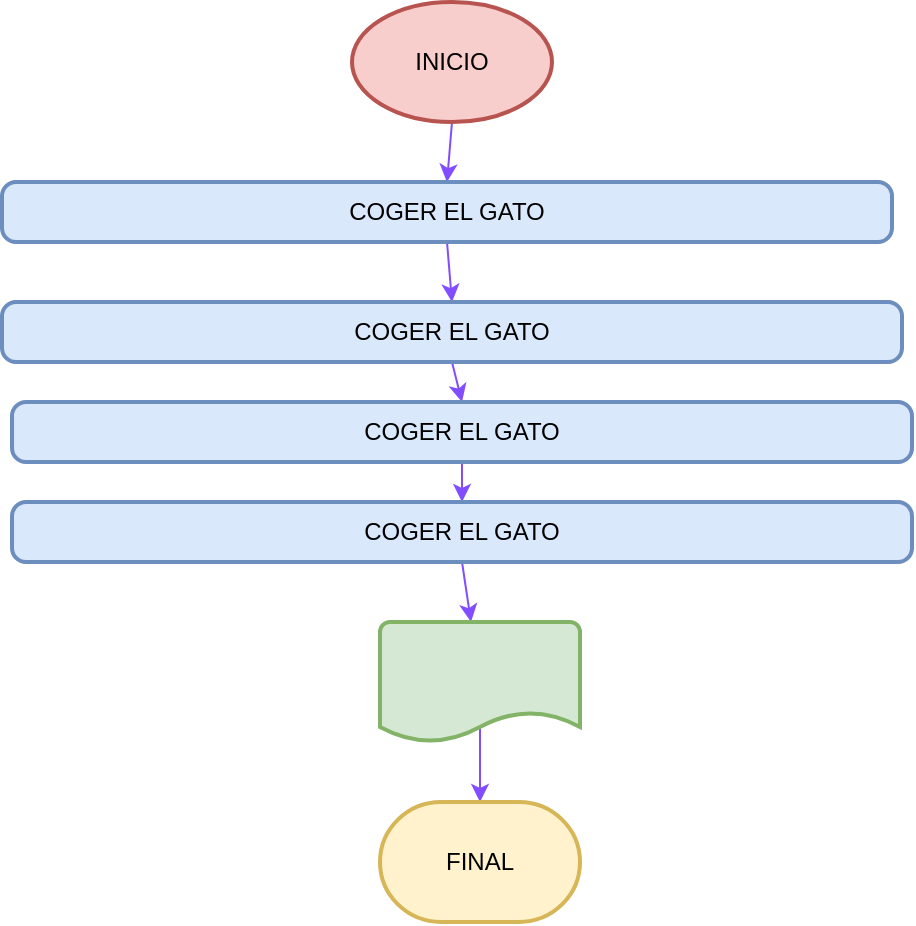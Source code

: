 <mxfile version="20.4.0" type="device"><diagram id="CgLkmT2_l1wzTWauVcGk" name="Página-1"><mxGraphModel dx="1422" dy="737" grid="1" gridSize="10" guides="1" tooltips="1" connect="1" arrows="1" fold="1" page="1" pageScale="1" pageWidth="827" pageHeight="1169" math="0" shadow="0"><root><mxCell id="0"/><mxCell id="1" parent="0"/><mxCell id="XykE9Nq_CFhD8wJqnqmb-4" style="rounded=0;orthogonalLoop=1;jettySize=auto;html=1;exitX=0.5;exitY=1;exitDx=0;exitDy=0;exitPerimeter=0;entryX=0.5;entryY=0;entryDx=0;entryDy=0;strokeColor=#824DFF;" parent="1" source="XykE9Nq_CFhD8wJqnqmb-1" target="XykE9Nq_CFhD8wJqnqmb-3" edge="1"><mxGeometry relative="1" as="geometry"/></mxCell><mxCell id="XykE9Nq_CFhD8wJqnqmb-1" value="INICIO" style="strokeWidth=2;html=1;shape=mxgraph.flowchart.start_1;whiteSpace=wrap;fillColor=#f8cecc;strokeColor=#b85450;" parent="1" vertex="1"><mxGeometry x="400" y="60" width="100" height="60" as="geometry"/></mxCell><mxCell id="XykE9Nq_CFhD8wJqnqmb-10" style="edgeStyle=none;rounded=0;orthogonalLoop=1;jettySize=auto;html=1;exitX=0.5;exitY=1;exitDx=0;exitDy=0;entryX=0.5;entryY=0;entryDx=0;entryDy=0;strokeColor=#824DFF;" parent="1" source="XykE9Nq_CFhD8wJqnqmb-3" target="XykE9Nq_CFhD8wJqnqmb-7" edge="1"><mxGeometry relative="1" as="geometry"/></mxCell><mxCell id="XykE9Nq_CFhD8wJqnqmb-3" value="COGER EL GATO" style="rounded=1;whiteSpace=wrap;html=1;absoluteArcSize=1;arcSize=14;strokeWidth=2;fillColor=#dae8fc;strokeColor=#6c8ebf;" parent="1" vertex="1"><mxGeometry x="225" y="150" width="445" height="30" as="geometry"/></mxCell><mxCell id="XykE9Nq_CFhD8wJqnqmb-12" style="edgeStyle=none;rounded=0;orthogonalLoop=1;jettySize=auto;html=1;exitX=0.5;exitY=1;exitDx=0;exitDy=0;entryX=0.5;entryY=0;entryDx=0;entryDy=0;strokeColor=#824DFF;" parent="1" source="XykE9Nq_CFhD8wJqnqmb-7" target="XykE9Nq_CFhD8wJqnqmb-8" edge="1"><mxGeometry relative="1" as="geometry"/></mxCell><mxCell id="XykE9Nq_CFhD8wJqnqmb-7" value="COGER EL GATO" style="rounded=1;whiteSpace=wrap;html=1;absoluteArcSize=1;arcSize=14;strokeWidth=2;fillColor=#dae8fc;strokeColor=#6c8ebf;" parent="1" vertex="1"><mxGeometry x="225" y="210" width="450" height="30" as="geometry"/></mxCell><mxCell id="XykE9Nq_CFhD8wJqnqmb-13" style="edgeStyle=none;rounded=0;orthogonalLoop=1;jettySize=auto;html=1;exitX=0.5;exitY=1;exitDx=0;exitDy=0;entryX=0.5;entryY=0;entryDx=0;entryDy=0;strokeColor=#824DFF;" parent="1" source="XykE9Nq_CFhD8wJqnqmb-8" target="XykE9Nq_CFhD8wJqnqmb-9" edge="1"><mxGeometry relative="1" as="geometry"/></mxCell><mxCell id="XykE9Nq_CFhD8wJqnqmb-8" value="COGER EL GATO" style="rounded=1;whiteSpace=wrap;html=1;absoluteArcSize=1;arcSize=14;strokeWidth=2;fillColor=#dae8fc;strokeColor=#6c8ebf;" parent="1" vertex="1"><mxGeometry x="230" y="260" width="450" height="30" as="geometry"/></mxCell><mxCell id="XykE9Nq_CFhD8wJqnqmb-16" style="edgeStyle=none;rounded=0;orthogonalLoop=1;jettySize=auto;html=1;exitX=0.5;exitY=1;exitDx=0;exitDy=0;strokeColor=#824DFF;" parent="1" source="XykE9Nq_CFhD8wJqnqmb-9" target="XykE9Nq_CFhD8wJqnqmb-14" edge="1"><mxGeometry relative="1" as="geometry"/></mxCell><mxCell id="XykE9Nq_CFhD8wJqnqmb-9" value="COGER EL GATO" style="rounded=1;whiteSpace=wrap;html=1;absoluteArcSize=1;arcSize=14;strokeWidth=2;fillColor=#dae8fc;strokeColor=#6c8ebf;" parent="1" vertex="1"><mxGeometry x="230" y="310" width="450" height="30" as="geometry"/></mxCell><mxCell id="XykE9Nq_CFhD8wJqnqmb-18" style="edgeStyle=none;rounded=0;orthogonalLoop=1;jettySize=auto;html=1;exitX=0.5;exitY=0;exitDx=0;exitDy=0;exitPerimeter=0;strokeColor=#824DFF;" parent="1" source="XykE9Nq_CFhD8wJqnqmb-14" target="XykE9Nq_CFhD8wJqnqmb-17" edge="1"><mxGeometry relative="1" as="geometry"/></mxCell><mxCell id="XykE9Nq_CFhD8wJqnqmb-14" value="" style="strokeWidth=2;html=1;shape=mxgraph.flowchart.document2;whiteSpace=wrap;size=0.25;fillColor=#d5e8d4;strokeColor=#82b366;" parent="1" vertex="1"><mxGeometry x="414" y="370" width="100" height="60" as="geometry"/></mxCell><mxCell id="XykE9Nq_CFhD8wJqnqmb-17" value="FINAL" style="strokeWidth=2;html=1;shape=mxgraph.flowchart.terminator;whiteSpace=wrap;fillColor=#fff2cc;strokeColor=#d6b656;" parent="1" vertex="1"><mxGeometry x="414" y="460" width="100" height="60" as="geometry"/></mxCell></root></mxGraphModel></diagram></mxfile>